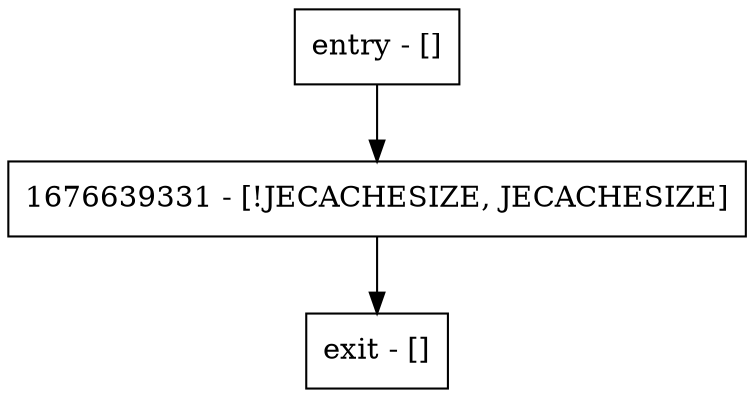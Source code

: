 digraph getMemorySize {
node [shape=record];
entry [label="entry - []"];
exit [label="exit - []"];
1676639331 [label="1676639331 - [!JECACHESIZE, JECACHESIZE]"];
entry;
exit;
entry -> 1676639331;
1676639331 -> exit;
}
